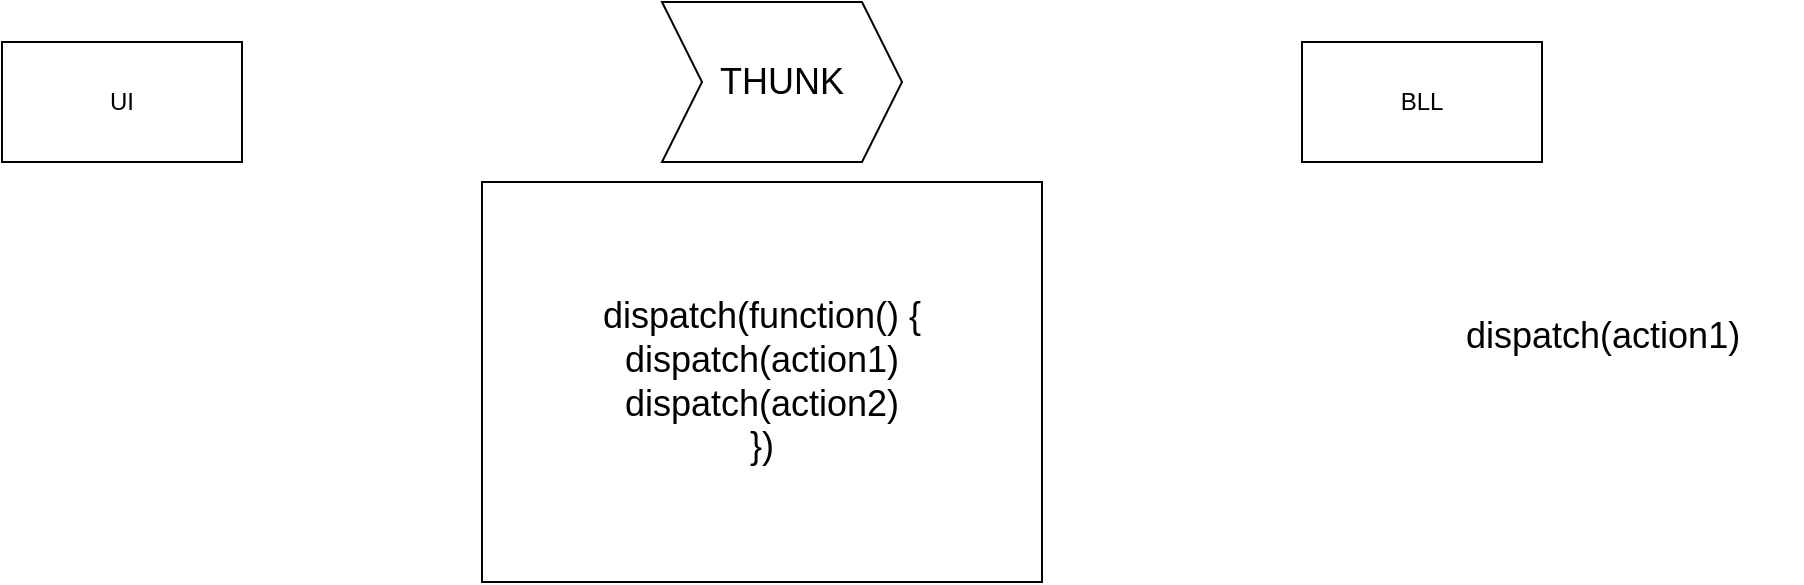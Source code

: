 <mxfile>
    <diagram id="ml9W89J2U-WDS0Y2EO7S" name="Страница 1">
        <mxGraphModel dx="715" dy="647" grid="1" gridSize="10" guides="1" tooltips="1" connect="1" arrows="1" fold="1" page="1" pageScale="1" pageWidth="827" pageHeight="1169" math="0" shadow="0">
            <root>
                <mxCell id="0"/>
                <mxCell id="1" parent="0"/>
                <mxCell id="2" value="UI" style="whiteSpace=wrap;html=1;" vertex="1" parent="1">
                    <mxGeometry x="130" y="90" width="120" height="60" as="geometry"/>
                </mxCell>
                <mxCell id="3" value="BLL" style="whiteSpace=wrap;html=1;" vertex="1" parent="1">
                    <mxGeometry x="780" y="90" width="120" height="60" as="geometry"/>
                </mxCell>
                <mxCell id="4" value="&lt;span style=&quot;font-size: 18px;&quot;&gt;dispatch(function() {&lt;/span&gt;&lt;br style=&quot;font-size: 18px;&quot;&gt;&lt;span style=&quot;font-size: 18px;&quot;&gt;dispatch(action1)&lt;/span&gt;&lt;br style=&quot;font-size: 18px;&quot;&gt;&lt;span style=&quot;font-size: 18px;&quot;&gt;dispatch(action2)&lt;/span&gt;&lt;br style=&quot;font-size: 18px;&quot;&gt;&lt;span style=&quot;font-size: 18px;&quot;&gt;})&lt;/span&gt;" style="whiteSpace=wrap;html=1;" vertex="1" parent="1">
                    <mxGeometry x="370" y="160" width="280" height="200" as="geometry"/>
                </mxCell>
                <mxCell id="5" value="THUNK" style="shape=step;perimeter=stepPerimeter;whiteSpace=wrap;html=1;fixedSize=1;fontSize=18;" vertex="1" parent="1">
                    <mxGeometry x="460" y="70" width="120" height="80" as="geometry"/>
                </mxCell>
                <mxCell id="6" value="&lt;span style=&quot;text-align: center;&quot;&gt;dispatch(action1)&lt;/span&gt;" style="text;whiteSpace=wrap;html=1;fontSize=18;" vertex="1" parent="1">
                    <mxGeometry x="860" y="220" width="170" height="50" as="geometry"/>
                </mxCell>
            </root>
        </mxGraphModel>
    </diagram>
</mxfile>